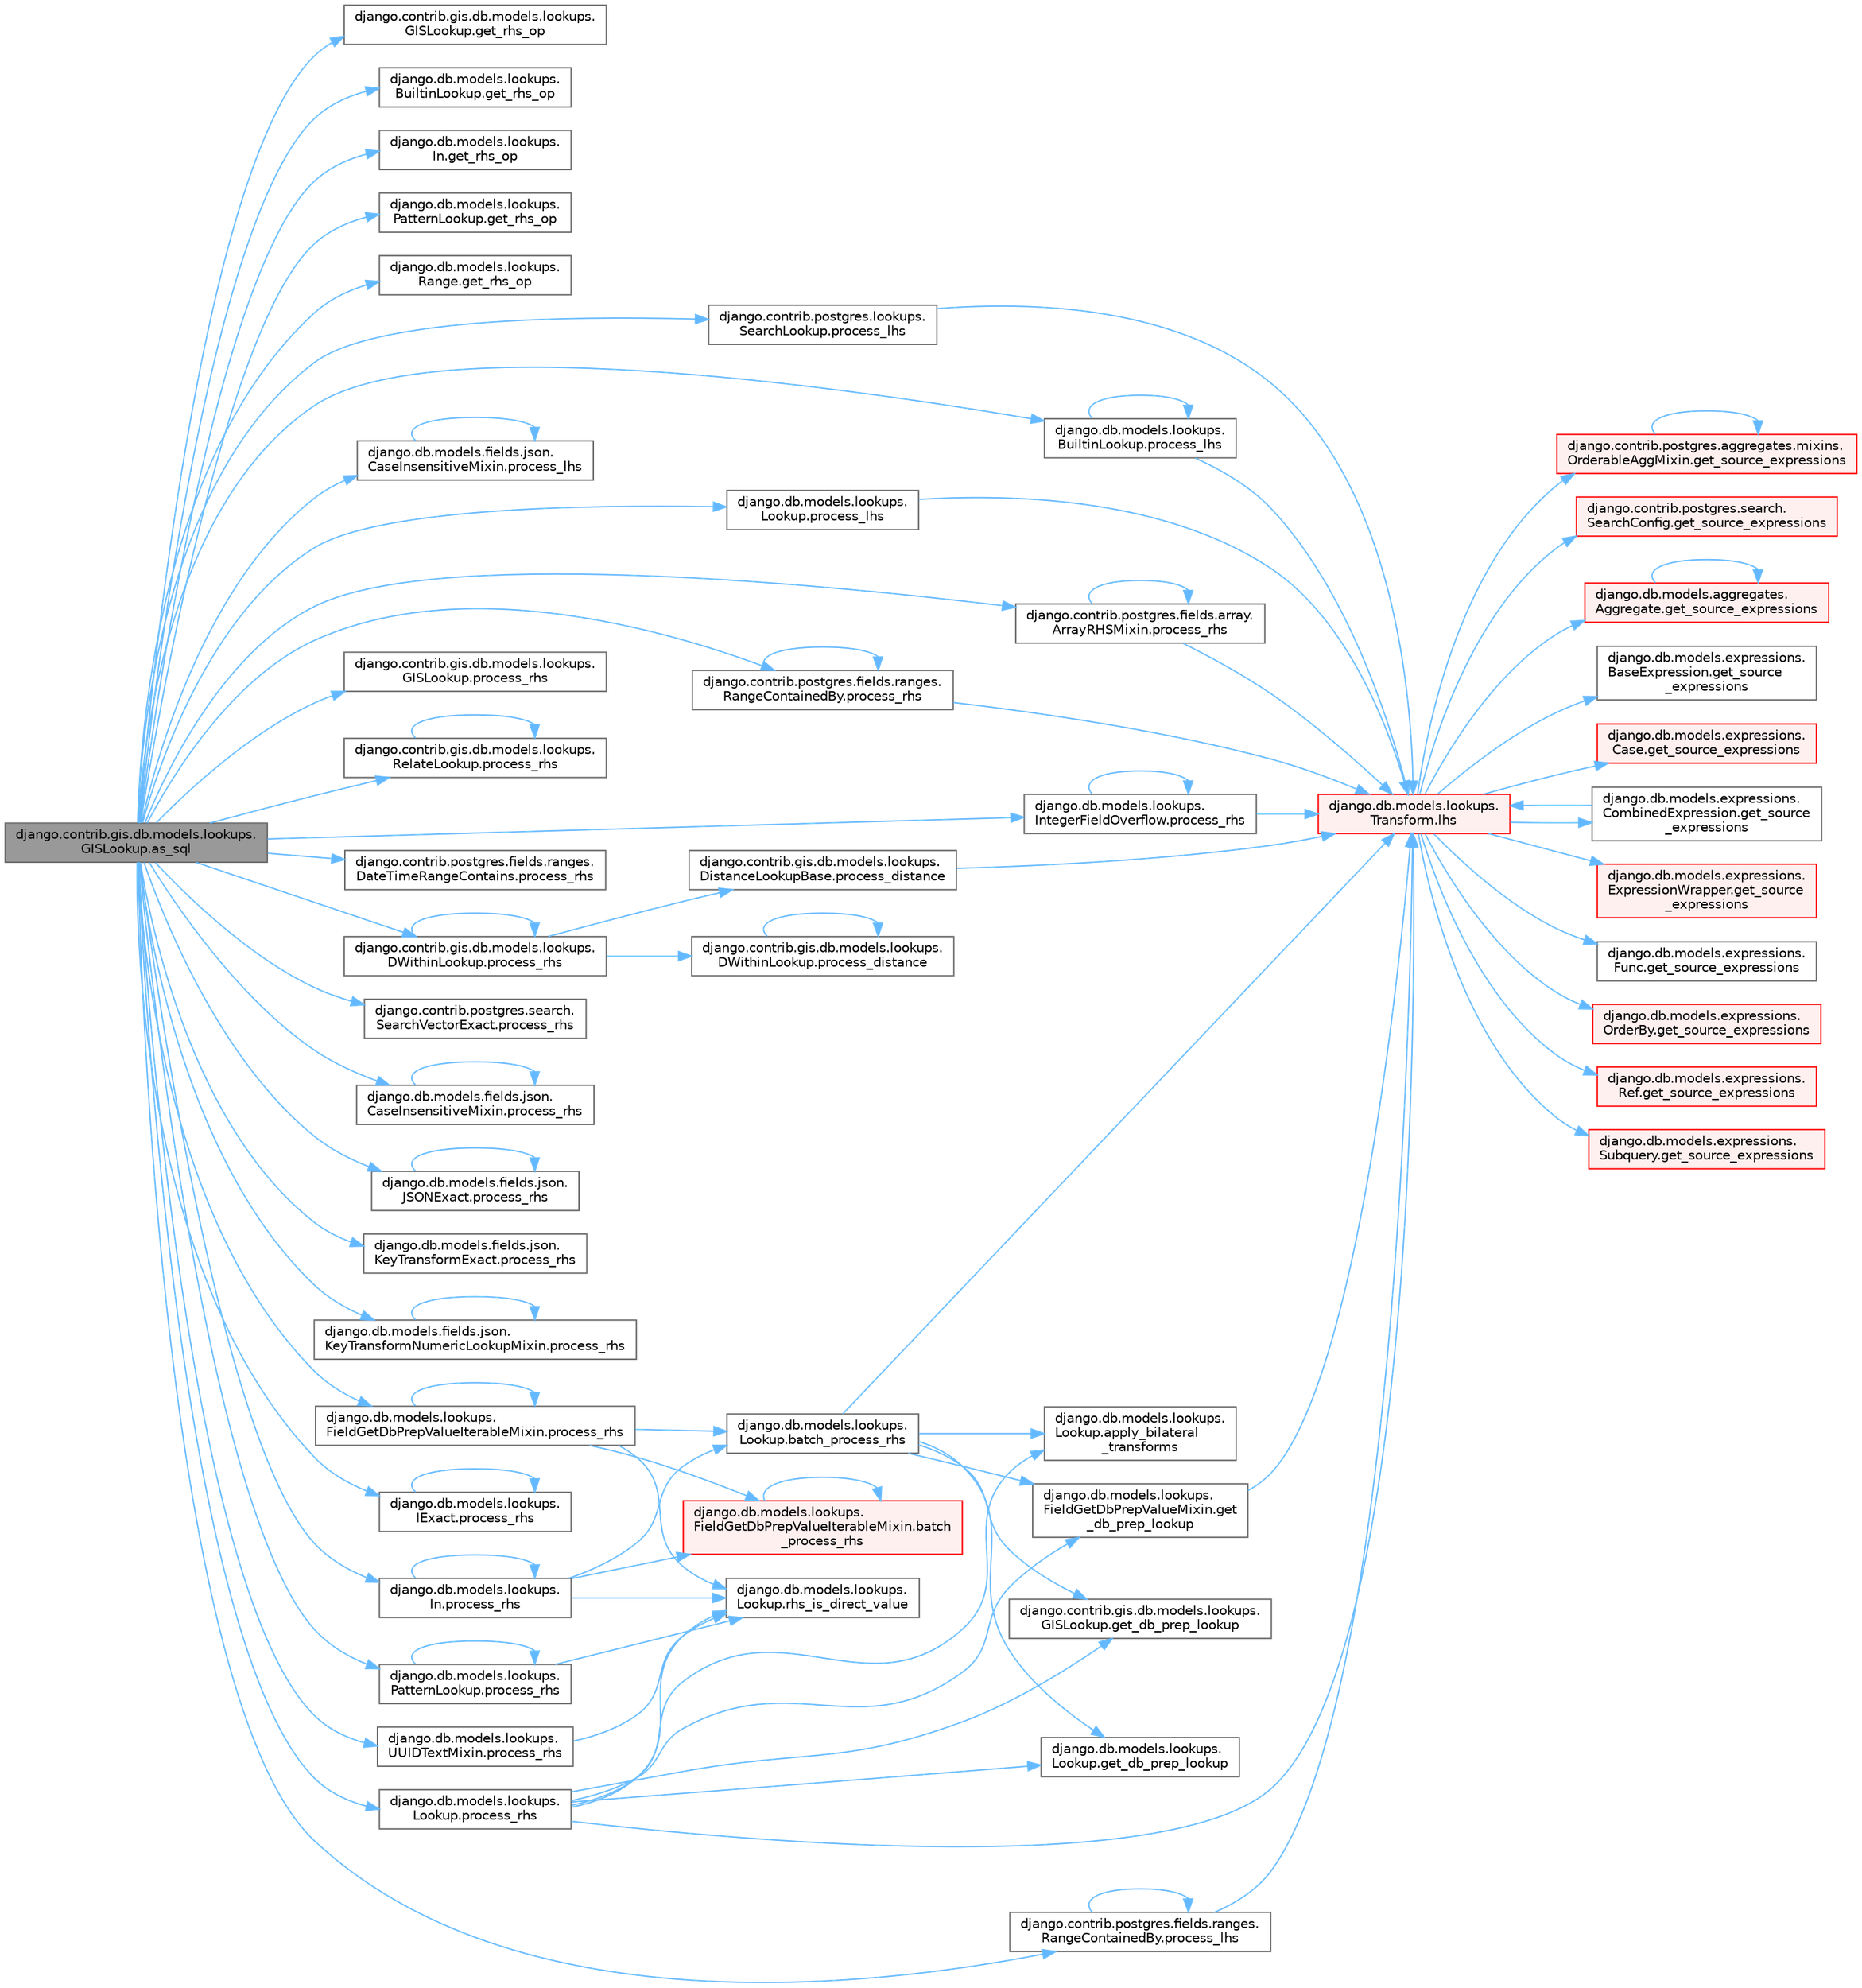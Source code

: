 digraph "django.contrib.gis.db.models.lookups.GISLookup.as_sql"
{
 // LATEX_PDF_SIZE
  bgcolor="transparent";
  edge [fontname=Helvetica,fontsize=10,labelfontname=Helvetica,labelfontsize=10];
  node [fontname=Helvetica,fontsize=10,shape=box,height=0.2,width=0.4];
  rankdir="LR";
  Node1 [id="Node000001",label="django.contrib.gis.db.models.lookups.\lGISLookup.as_sql",height=0.2,width=0.4,color="gray40", fillcolor="grey60", style="filled", fontcolor="black",tooltip=" "];
  Node1 -> Node2 [id="edge1_Node000001_Node000002",color="steelblue1",style="solid",tooltip=" "];
  Node2 [id="Node000002",label="django.contrib.gis.db.models.lookups.\lGISLookup.get_rhs_op",height=0.2,width=0.4,color="grey40", fillcolor="white", style="filled",URL="$classdjango_1_1contrib_1_1gis_1_1db_1_1models_1_1lookups_1_1_g_i_s_lookup.html#a772d229ac60e7c72834502a576e9b1dd",tooltip=" "];
  Node1 -> Node3 [id="edge2_Node000001_Node000003",color="steelblue1",style="solid",tooltip=" "];
  Node3 [id="Node000003",label="django.db.models.lookups.\lBuiltinLookup.get_rhs_op",height=0.2,width=0.4,color="grey40", fillcolor="white", style="filled",URL="$classdjango_1_1db_1_1models_1_1lookups_1_1_builtin_lookup.html#a8e0c0be285cb7038a10369587f9b00a4",tooltip=" "];
  Node1 -> Node4 [id="edge3_Node000001_Node000004",color="steelblue1",style="solid",tooltip=" "];
  Node4 [id="Node000004",label="django.db.models.lookups.\lIn.get_rhs_op",height=0.2,width=0.4,color="grey40", fillcolor="white", style="filled",URL="$classdjango_1_1db_1_1models_1_1lookups_1_1_in.html#a641d28d885648d0002529e74f90daf7f",tooltip=" "];
  Node1 -> Node5 [id="edge4_Node000001_Node000005",color="steelblue1",style="solid",tooltip=" "];
  Node5 [id="Node000005",label="django.db.models.lookups.\lPatternLookup.get_rhs_op",height=0.2,width=0.4,color="grey40", fillcolor="white", style="filled",URL="$classdjango_1_1db_1_1models_1_1lookups_1_1_pattern_lookup.html#a7f715bbf88e673801a69a9a3bd6c8a06",tooltip=" "];
  Node1 -> Node6 [id="edge5_Node000001_Node000006",color="steelblue1",style="solid",tooltip=" "];
  Node6 [id="Node000006",label="django.db.models.lookups.\lRange.get_rhs_op",height=0.2,width=0.4,color="grey40", fillcolor="white", style="filled",URL="$classdjango_1_1db_1_1models_1_1lookups_1_1_range.html#a812517210da40d4be6cbe68a69f872aa",tooltip=" "];
  Node1 -> Node7 [id="edge6_Node000001_Node000007",color="steelblue1",style="solid",tooltip=" "];
  Node7 [id="Node000007",label="django.contrib.postgres.fields.ranges.\lRangeContainedBy.process_lhs",height=0.2,width=0.4,color="grey40", fillcolor="white", style="filled",URL="$classdjango_1_1contrib_1_1postgres_1_1fields_1_1ranges_1_1_range_contained_by.html#ae58136bba0479ea6dbe180ab305ac812",tooltip=" "];
  Node7 -> Node8 [id="edge7_Node000007_Node000008",color="steelblue1",style="solid",tooltip=" "];
  Node8 [id="Node000008",label="django.db.models.lookups.\lTransform.lhs",height=0.2,width=0.4,color="red", fillcolor="#FFF0F0", style="filled",URL="$classdjango_1_1db_1_1models_1_1lookups_1_1_transform.html#ac0ce01e192abd1a739a4c77fcc8a1bf9",tooltip=" "];
  Node8 -> Node9 [id="edge8_Node000008_Node000009",color="steelblue1",style="solid",tooltip=" "];
  Node9 [id="Node000009",label="django.contrib.postgres.aggregates.mixins.\lOrderableAggMixin.get_source_expressions",height=0.2,width=0.4,color="red", fillcolor="#FFF0F0", style="filled",URL="$classdjango_1_1contrib_1_1postgres_1_1aggregates_1_1mixins_1_1_orderable_agg_mixin.html#abed9d6bb5142aafc8b77ac03f9d7a989",tooltip=" "];
  Node9 -> Node9 [id="edge9_Node000009_Node000009",color="steelblue1",style="solid",tooltip=" "];
  Node8 -> Node26 [id="edge10_Node000008_Node000026",color="steelblue1",style="solid",tooltip=" "];
  Node26 [id="Node000026",label="django.contrib.postgres.search.\lSearchConfig.get_source_expressions",height=0.2,width=0.4,color="red", fillcolor="#FFF0F0", style="filled",URL="$classdjango_1_1contrib_1_1postgres_1_1search_1_1_search_config.html#a2c17d4dfedc6381528df8a0a1b3751bf",tooltip=" "];
  Node8 -> Node29 [id="edge11_Node000008_Node000029",color="steelblue1",style="solid",tooltip=" "];
  Node29 [id="Node000029",label="django.db.models.aggregates.\lAggregate.get_source_expressions",height=0.2,width=0.4,color="red", fillcolor="#FFF0F0", style="filled",URL="$classdjango_1_1db_1_1models_1_1aggregates_1_1_aggregate.html#a4a47839518c013f780a931e4bcf2d4f1",tooltip=" "];
  Node29 -> Node29 [id="edge12_Node000029_Node000029",color="steelblue1",style="solid",tooltip=" "];
  Node8 -> Node268 [id="edge13_Node000008_Node000268",color="steelblue1",style="solid",tooltip=" "];
  Node268 [id="Node000268",label="django.db.models.expressions.\lBaseExpression.get_source\l_expressions",height=0.2,width=0.4,color="grey40", fillcolor="white", style="filled",URL="$classdjango_1_1db_1_1models_1_1expressions_1_1_base_expression.html#a1a052b2bf91363cc1367dbffb2b47708",tooltip=" "];
  Node8 -> Node269 [id="edge14_Node000008_Node000269",color="steelblue1",style="solid",tooltip=" "];
  Node269 [id="Node000269",label="django.db.models.expressions.\lCase.get_source_expressions",height=0.2,width=0.4,color="red", fillcolor="#FFF0F0", style="filled",URL="$classdjango_1_1db_1_1models_1_1expressions_1_1_case.html#a342de2ff64d7b1a41e1a86d89dee51b4",tooltip=" "];
  Node8 -> Node276 [id="edge15_Node000008_Node000276",color="steelblue1",style="solid",tooltip=" "];
  Node276 [id="Node000276",label="django.db.models.expressions.\lCombinedExpression.get_source\l_expressions",height=0.2,width=0.4,color="grey40", fillcolor="white", style="filled",URL="$classdjango_1_1db_1_1models_1_1expressions_1_1_combined_expression.html#a310a894787d41c927558cb35b23d3a90",tooltip=" "];
  Node276 -> Node8 [id="edge16_Node000276_Node000008",color="steelblue1",style="solid",tooltip=" "];
  Node8 -> Node277 [id="edge17_Node000008_Node000277",color="steelblue1",style="solid",tooltip=" "];
  Node277 [id="Node000277",label="django.db.models.expressions.\lExpressionWrapper.get_source\l_expressions",height=0.2,width=0.4,color="red", fillcolor="#FFF0F0", style="filled",URL="$classdjango_1_1db_1_1models_1_1expressions_1_1_expression_wrapper.html#abdd54fb24f108830588d86a69e619e8f",tooltip=" "];
  Node8 -> Node281 [id="edge18_Node000008_Node000281",color="steelblue1",style="solid",tooltip=" "];
  Node281 [id="Node000281",label="django.db.models.expressions.\lFunc.get_source_expressions",height=0.2,width=0.4,color="grey40", fillcolor="white", style="filled",URL="$classdjango_1_1db_1_1models_1_1expressions_1_1_func.html#a2edd81324f310981c50c4d7d6b02fc36",tooltip=" "];
  Node8 -> Node282 [id="edge19_Node000008_Node000282",color="steelblue1",style="solid",tooltip=" "];
  Node282 [id="Node000282",label="django.db.models.expressions.\lOrderBy.get_source_expressions",height=0.2,width=0.4,color="red", fillcolor="#FFF0F0", style="filled",URL="$classdjango_1_1db_1_1models_1_1expressions_1_1_order_by.html#aa0b698a72cab3662300d9849e2e0b2df",tooltip=" "];
  Node8 -> Node283 [id="edge20_Node000008_Node000283",color="steelblue1",style="solid",tooltip=" "];
  Node283 [id="Node000283",label="django.db.models.expressions.\lRef.get_source_expressions",height=0.2,width=0.4,color="red", fillcolor="#FFF0F0", style="filled",URL="$classdjango_1_1db_1_1models_1_1expressions_1_1_ref.html#a34966901a7ce794db70ff599b65fe2ce",tooltip=" "];
  Node8 -> Node284 [id="edge21_Node000008_Node000284",color="steelblue1",style="solid",tooltip=" "];
  Node284 [id="Node000284",label="django.db.models.expressions.\lSubquery.get_source_expressions",height=0.2,width=0.4,color="red", fillcolor="#FFF0F0", style="filled",URL="$classdjango_1_1db_1_1models_1_1expressions_1_1_subquery.html#a39b90b2b3d0ee3caf0b75571062f214e",tooltip=" "];
  Node7 -> Node7 [id="edge22_Node000007_Node000007",color="steelblue1",style="solid",tooltip=" "];
  Node1 -> Node4532 [id="edge23_Node000001_Node004532",color="steelblue1",style="solid",tooltip=" "];
  Node4532 [id="Node004532",label="django.contrib.postgres.lookups.\lSearchLookup.process_lhs",height=0.2,width=0.4,color="grey40", fillcolor="white", style="filled",URL="$classdjango_1_1contrib_1_1postgres_1_1lookups_1_1_search_lookup.html#a42b74129dfd48b196398f96b23c578a5",tooltip=" "];
  Node4532 -> Node8 [id="edge24_Node004532_Node000008",color="steelblue1",style="solid",tooltip=" "];
  Node1 -> Node4533 [id="edge25_Node000001_Node004533",color="steelblue1",style="solid",tooltip=" "];
  Node4533 [id="Node004533",label="django.db.models.fields.json.\lCaseInsensitiveMixin.process_lhs",height=0.2,width=0.4,color="grey40", fillcolor="white", style="filled",URL="$classdjango_1_1db_1_1models_1_1fields_1_1json_1_1_case_insensitive_mixin.html#a648c5de9ff4c1f10d64596fc622c70e3",tooltip=" "];
  Node4533 -> Node4533 [id="edge26_Node004533_Node004533",color="steelblue1",style="solid",tooltip=" "];
  Node1 -> Node4534 [id="edge27_Node000001_Node004534",color="steelblue1",style="solid",tooltip=" "];
  Node4534 [id="Node004534",label="django.db.models.lookups.\lBuiltinLookup.process_lhs",height=0.2,width=0.4,color="grey40", fillcolor="white", style="filled",URL="$classdjango_1_1db_1_1models_1_1lookups_1_1_builtin_lookup.html#a12ecb3c603815f7889c46ba939045e1b",tooltip=" "];
  Node4534 -> Node8 [id="edge28_Node004534_Node000008",color="steelblue1",style="solid",tooltip=" "];
  Node4534 -> Node4534 [id="edge29_Node004534_Node004534",color="steelblue1",style="solid",tooltip=" "];
  Node1 -> Node4535 [id="edge30_Node000001_Node004535",color="steelblue1",style="solid",tooltip=" "];
  Node4535 [id="Node004535",label="django.db.models.lookups.\lLookup.process_lhs",height=0.2,width=0.4,color="grey40", fillcolor="white", style="filled",URL="$classdjango_1_1db_1_1models_1_1lookups_1_1_lookup.html#a1c2f9737d9a9c04e56192416c8e28957",tooltip=" "];
  Node4535 -> Node8 [id="edge31_Node004535_Node000008",color="steelblue1",style="solid",tooltip=" "];
  Node1 -> Node4536 [id="edge32_Node000001_Node004536",color="steelblue1",style="solid",tooltip=" "];
  Node4536 [id="Node004536",label="django.contrib.gis.db.models.lookups.\lDWithinLookup.process_rhs",height=0.2,width=0.4,color="grey40", fillcolor="white", style="filled",URL="$classdjango_1_1contrib_1_1gis_1_1db_1_1models_1_1lookups_1_1_d_within_lookup.html#a7474b6610f8f2e5d881ac696bd524b35",tooltip=" "];
  Node4536 -> Node4537 [id="edge33_Node004536_Node004537",color="steelblue1",style="solid",tooltip=" "];
  Node4537 [id="Node004537",label="django.contrib.gis.db.models.lookups.\lDistanceLookupBase.process_distance",height=0.2,width=0.4,color="grey40", fillcolor="white", style="filled",URL="$classdjango_1_1contrib_1_1gis_1_1db_1_1models_1_1lookups_1_1_distance_lookup_base.html#a2c7c54eec71f3e03031f87366b0d4bc5",tooltip=" "];
  Node4537 -> Node8 [id="edge34_Node004537_Node000008",color="steelblue1",style="solid",tooltip=" "];
  Node4536 -> Node4538 [id="edge35_Node004536_Node004538",color="steelblue1",style="solid",tooltip=" "];
  Node4538 [id="Node004538",label="django.contrib.gis.db.models.lookups.\lDWithinLookup.process_distance",height=0.2,width=0.4,color="grey40", fillcolor="white", style="filled",URL="$classdjango_1_1contrib_1_1gis_1_1db_1_1models_1_1lookups_1_1_d_within_lookup.html#ac54c29eea11c8a88c3b53450f724c520",tooltip=" "];
  Node4538 -> Node4538 [id="edge36_Node004538_Node004538",color="steelblue1",style="solid",tooltip=" "];
  Node4536 -> Node4536 [id="edge37_Node004536_Node004536",color="steelblue1",style="solid",tooltip=" "];
  Node1 -> Node4539 [id="edge38_Node000001_Node004539",color="steelblue1",style="solid",tooltip=" "];
  Node4539 [id="Node004539",label="django.contrib.gis.db.models.lookups.\lGISLookup.process_rhs",height=0.2,width=0.4,color="grey40", fillcolor="white", style="filled",URL="$classdjango_1_1contrib_1_1gis_1_1db_1_1models_1_1lookups_1_1_g_i_s_lookup.html#a1693314c5aef0c6574eab0f56530de83",tooltip=" "];
  Node1 -> Node4540 [id="edge39_Node000001_Node004540",color="steelblue1",style="solid",tooltip=" "];
  Node4540 [id="Node004540",label="django.contrib.gis.db.models.lookups.\lRelateLookup.process_rhs",height=0.2,width=0.4,color="grey40", fillcolor="white", style="filled",URL="$classdjango_1_1contrib_1_1gis_1_1db_1_1models_1_1lookups_1_1_relate_lookup.html#af19a2ccdd133682cb1d8f13b91aec8ac",tooltip=" "];
  Node4540 -> Node4540 [id="edge40_Node004540_Node004540",color="steelblue1",style="solid",tooltip=" "];
  Node1 -> Node4541 [id="edge41_Node000001_Node004541",color="steelblue1",style="solid",tooltip=" "];
  Node4541 [id="Node004541",label="django.contrib.postgres.fields.array.\lArrayRHSMixin.process_rhs",height=0.2,width=0.4,color="grey40", fillcolor="white", style="filled",URL="$classdjango_1_1contrib_1_1postgres_1_1fields_1_1array_1_1_array_r_h_s_mixin.html#a4b6c545cb8e4c313add95cfa0850df35",tooltip=" "];
  Node4541 -> Node8 [id="edge42_Node004541_Node000008",color="steelblue1",style="solid",tooltip=" "];
  Node4541 -> Node4541 [id="edge43_Node004541_Node004541",color="steelblue1",style="solid",tooltip=" "];
  Node1 -> Node4542 [id="edge44_Node000001_Node004542",color="steelblue1",style="solid",tooltip=" "];
  Node4542 [id="Node004542",label="django.contrib.postgres.fields.ranges.\lDateTimeRangeContains.process_rhs",height=0.2,width=0.4,color="grey40", fillcolor="white", style="filled",URL="$classdjango_1_1contrib_1_1postgres_1_1fields_1_1ranges_1_1_date_time_range_contains.html#a5188b7039f2ea688b7f6db58d4e2e062",tooltip=" "];
  Node1 -> Node4543 [id="edge45_Node000001_Node004543",color="steelblue1",style="solid",tooltip=" "];
  Node4543 [id="Node004543",label="django.contrib.postgres.fields.ranges.\lRangeContainedBy.process_rhs",height=0.2,width=0.4,color="grey40", fillcolor="white", style="filled",URL="$classdjango_1_1contrib_1_1postgres_1_1fields_1_1ranges_1_1_range_contained_by.html#ade33e9277ebd2cb157f599191246d80a",tooltip=" "];
  Node4543 -> Node8 [id="edge46_Node004543_Node000008",color="steelblue1",style="solid",tooltip=" "];
  Node4543 -> Node4543 [id="edge47_Node004543_Node004543",color="steelblue1",style="solid",tooltip=" "];
  Node1 -> Node4544 [id="edge48_Node000001_Node004544",color="steelblue1",style="solid",tooltip=" "];
  Node4544 [id="Node004544",label="django.contrib.postgres.search.\lSearchVectorExact.process_rhs",height=0.2,width=0.4,color="grey40", fillcolor="white", style="filled",URL="$classdjango_1_1contrib_1_1postgres_1_1search_1_1_search_vector_exact.html#ad8963dfb10a25698f734e4c748c50aa6",tooltip=" "];
  Node1 -> Node4545 [id="edge49_Node000001_Node004545",color="steelblue1",style="solid",tooltip=" "];
  Node4545 [id="Node004545",label="django.db.models.fields.json.\lCaseInsensitiveMixin.process_rhs",height=0.2,width=0.4,color="grey40", fillcolor="white", style="filled",URL="$classdjango_1_1db_1_1models_1_1fields_1_1json_1_1_case_insensitive_mixin.html#a2027625feed2238bdf48fa6709da430f",tooltip=" "];
  Node4545 -> Node4545 [id="edge50_Node004545_Node004545",color="steelblue1",style="solid",tooltip=" "];
  Node1 -> Node4546 [id="edge51_Node000001_Node004546",color="steelblue1",style="solid",tooltip=" "];
  Node4546 [id="Node004546",label="django.db.models.fields.json.\lJSONExact.process_rhs",height=0.2,width=0.4,color="grey40", fillcolor="white", style="filled",URL="$classdjango_1_1db_1_1models_1_1fields_1_1json_1_1_j_s_o_n_exact.html#a574ef83cb9dad5d99151427d06e34699",tooltip=" "];
  Node4546 -> Node4546 [id="edge52_Node004546_Node004546",color="steelblue1",style="solid",tooltip=" "];
  Node1 -> Node4547 [id="edge53_Node000001_Node004547",color="steelblue1",style="solid",tooltip=" "];
  Node4547 [id="Node004547",label="django.db.models.fields.json.\lKeyTransformExact.process_rhs",height=0.2,width=0.4,color="grey40", fillcolor="white", style="filled",URL="$classdjango_1_1db_1_1models_1_1fields_1_1json_1_1_key_transform_exact.html#a9bb120109c5dde6b899087a0dd31af32",tooltip=" "];
  Node1 -> Node4548 [id="edge54_Node000001_Node004548",color="steelblue1",style="solid",tooltip=" "];
  Node4548 [id="Node004548",label="django.db.models.fields.json.\lKeyTransformNumericLookupMixin.process_rhs",height=0.2,width=0.4,color="grey40", fillcolor="white", style="filled",URL="$classdjango_1_1db_1_1models_1_1fields_1_1json_1_1_key_transform_numeric_lookup_mixin.html#a725fbcff822c961aa910bd50afe775ba",tooltip=" "];
  Node4548 -> Node4548 [id="edge55_Node004548_Node004548",color="steelblue1",style="solid",tooltip=" "];
  Node1 -> Node4549 [id="edge56_Node000001_Node004549",color="steelblue1",style="solid",tooltip=" "];
  Node4549 [id="Node004549",label="django.db.models.lookups.\lFieldGetDbPrepValueIterableMixin.process_rhs",height=0.2,width=0.4,color="grey40", fillcolor="white", style="filled",URL="$classdjango_1_1db_1_1models_1_1lookups_1_1_field_get_db_prep_value_iterable_mixin.html#a76dd22d874659802384fb89029c8d724",tooltip=" "];
  Node4549 -> Node4550 [id="edge57_Node004549_Node004550",color="steelblue1",style="solid",tooltip=" "];
  Node4550 [id="Node004550",label="django.db.models.lookups.\lFieldGetDbPrepValueIterableMixin.batch\l_process_rhs",height=0.2,width=0.4,color="red", fillcolor="#FFF0F0", style="filled",URL="$classdjango_1_1db_1_1models_1_1lookups_1_1_field_get_db_prep_value_iterable_mixin.html#a94161369c47f8e2ea687388f906634bc",tooltip=" "];
  Node4550 -> Node4550 [id="edge58_Node004550_Node004550",color="steelblue1",style="solid",tooltip=" "];
  Node4549 -> Node4553 [id="edge59_Node004549_Node004553",color="steelblue1",style="solid",tooltip=" "];
  Node4553 [id="Node004553",label="django.db.models.lookups.\lLookup.batch_process_rhs",height=0.2,width=0.4,color="grey40", fillcolor="white", style="filled",URL="$classdjango_1_1db_1_1models_1_1lookups_1_1_lookup.html#a98990185b214bf5e000bad290442d2b5",tooltip=" "];
  Node4553 -> Node4554 [id="edge60_Node004553_Node004554",color="steelblue1",style="solid",tooltip=" "];
  Node4554 [id="Node004554",label="django.db.models.lookups.\lLookup.apply_bilateral\l_transforms",height=0.2,width=0.4,color="grey40", fillcolor="white", style="filled",URL="$classdjango_1_1db_1_1models_1_1lookups_1_1_lookup.html#a674735d7116881e2dce6c8c1328c885d",tooltip=" "];
  Node4553 -> Node4555 [id="edge61_Node004553_Node004555",color="steelblue1",style="solid",tooltip=" "];
  Node4555 [id="Node004555",label="django.contrib.gis.db.models.lookups.\lGISLookup.get_db_prep_lookup",height=0.2,width=0.4,color="grey40", fillcolor="white", style="filled",URL="$classdjango_1_1contrib_1_1gis_1_1db_1_1models_1_1lookups_1_1_g_i_s_lookup.html#aa25c0267f28f3f8feba13714355d3c7e",tooltip=" "];
  Node4553 -> Node4556 [id="edge62_Node004553_Node004556",color="steelblue1",style="solid",tooltip=" "];
  Node4556 [id="Node004556",label="django.db.models.lookups.\lFieldGetDbPrepValueMixin.get\l_db_prep_lookup",height=0.2,width=0.4,color="grey40", fillcolor="white", style="filled",URL="$classdjango_1_1db_1_1models_1_1lookups_1_1_field_get_db_prep_value_mixin.html#a1263a3e918a1a5cc193bf06b3148539d",tooltip=" "];
  Node4556 -> Node8 [id="edge63_Node004556_Node000008",color="steelblue1",style="solid",tooltip=" "];
  Node4553 -> Node4557 [id="edge64_Node004553_Node004557",color="steelblue1",style="solid",tooltip=" "];
  Node4557 [id="Node004557",label="django.db.models.lookups.\lLookup.get_db_prep_lookup",height=0.2,width=0.4,color="grey40", fillcolor="white", style="filled",URL="$classdjango_1_1db_1_1models_1_1lookups_1_1_lookup.html#aba2d63ef370985fb2290d36d8b9948e4",tooltip=" "];
  Node4553 -> Node8 [id="edge65_Node004553_Node000008",color="steelblue1",style="solid",tooltip=" "];
  Node4549 -> Node4549 [id="edge66_Node004549_Node004549",color="steelblue1",style="solid",tooltip=" "];
  Node4549 -> Node2905 [id="edge67_Node004549_Node002905",color="steelblue1",style="solid",tooltip=" "];
  Node2905 [id="Node002905",label="django.db.models.lookups.\lLookup.rhs_is_direct_value",height=0.2,width=0.4,color="grey40", fillcolor="white", style="filled",URL="$classdjango_1_1db_1_1models_1_1lookups_1_1_lookup.html#a12ffde2e6e8fd39fd87c136e03df08dd",tooltip=" "];
  Node1 -> Node4558 [id="edge68_Node000001_Node004558",color="steelblue1",style="solid",tooltip=" "];
  Node4558 [id="Node004558",label="django.db.models.lookups.\lIExact.process_rhs",height=0.2,width=0.4,color="grey40", fillcolor="white", style="filled",URL="$classdjango_1_1db_1_1models_1_1lookups_1_1_i_exact.html#a206527ab2d8ff6df209cbbae22c4858c",tooltip=" "];
  Node4558 -> Node4558 [id="edge69_Node004558_Node004558",color="steelblue1",style="solid",tooltip=" "];
  Node1 -> Node4559 [id="edge70_Node000001_Node004559",color="steelblue1",style="solid",tooltip=" "];
  Node4559 [id="Node004559",label="django.db.models.lookups.\lIn.process_rhs",height=0.2,width=0.4,color="grey40", fillcolor="white", style="filled",URL="$classdjango_1_1db_1_1models_1_1lookups_1_1_in.html#ae7e1a94f83054ffbedfff43a0721c912",tooltip=" "];
  Node4559 -> Node4550 [id="edge71_Node004559_Node004550",color="steelblue1",style="solid",tooltip=" "];
  Node4559 -> Node4553 [id="edge72_Node004559_Node004553",color="steelblue1",style="solid",tooltip=" "];
  Node4559 -> Node4559 [id="edge73_Node004559_Node004559",color="steelblue1",style="solid",tooltip=" "];
  Node4559 -> Node2905 [id="edge74_Node004559_Node002905",color="steelblue1",style="solid",tooltip=" "];
  Node1 -> Node4560 [id="edge75_Node000001_Node004560",color="steelblue1",style="solid",tooltip=" "];
  Node4560 [id="Node004560",label="django.db.models.lookups.\lIntegerFieldOverflow.process_rhs",height=0.2,width=0.4,color="grey40", fillcolor="white", style="filled",URL="$classdjango_1_1db_1_1models_1_1lookups_1_1_integer_field_overflow.html#aab4a2a28c7eb4ef868b403eb9428b18c",tooltip=" "];
  Node4560 -> Node8 [id="edge76_Node004560_Node000008",color="steelblue1",style="solid",tooltip=" "];
  Node4560 -> Node4560 [id="edge77_Node004560_Node004560",color="steelblue1",style="solid",tooltip=" "];
  Node1 -> Node4561 [id="edge78_Node000001_Node004561",color="steelblue1",style="solid",tooltip=" "];
  Node4561 [id="Node004561",label="django.db.models.lookups.\lLookup.process_rhs",height=0.2,width=0.4,color="grey40", fillcolor="white", style="filled",URL="$classdjango_1_1db_1_1models_1_1lookups_1_1_lookup.html#aa6ff4cb8bbc9f358bb5ad9177803c249",tooltip=" "];
  Node4561 -> Node4554 [id="edge79_Node004561_Node004554",color="steelblue1",style="solid",tooltip=" "];
  Node4561 -> Node4555 [id="edge80_Node004561_Node004555",color="steelblue1",style="solid",tooltip=" "];
  Node4561 -> Node4556 [id="edge81_Node004561_Node004556",color="steelblue1",style="solid",tooltip=" "];
  Node4561 -> Node4557 [id="edge82_Node004561_Node004557",color="steelblue1",style="solid",tooltip=" "];
  Node4561 -> Node8 [id="edge83_Node004561_Node000008",color="steelblue1",style="solid",tooltip=" "];
  Node4561 -> Node2905 [id="edge84_Node004561_Node002905",color="steelblue1",style="solid",tooltip=" "];
  Node1 -> Node4562 [id="edge85_Node000001_Node004562",color="steelblue1",style="solid",tooltip=" "];
  Node4562 [id="Node004562",label="django.db.models.lookups.\lPatternLookup.process_rhs",height=0.2,width=0.4,color="grey40", fillcolor="white", style="filled",URL="$classdjango_1_1db_1_1models_1_1lookups_1_1_pattern_lookup.html#ac335c874da18eb57830bbc3fd82e3da9",tooltip=" "];
  Node4562 -> Node4562 [id="edge86_Node004562_Node004562",color="steelblue1",style="solid",tooltip=" "];
  Node4562 -> Node2905 [id="edge87_Node004562_Node002905",color="steelblue1",style="solid",tooltip=" "];
  Node1 -> Node4563 [id="edge88_Node000001_Node004563",color="steelblue1",style="solid",tooltip=" "];
  Node4563 [id="Node004563",label="django.db.models.lookups.\lUUIDTextMixin.process_rhs",height=0.2,width=0.4,color="grey40", fillcolor="white", style="filled",URL="$classdjango_1_1db_1_1models_1_1lookups_1_1_u_u_i_d_text_mixin.html#a07c61a8aef73220c7d1b513b456e2dc0",tooltip=" "];
  Node4563 -> Node2905 [id="edge89_Node004563_Node002905",color="steelblue1",style="solid",tooltip=" "];
}
